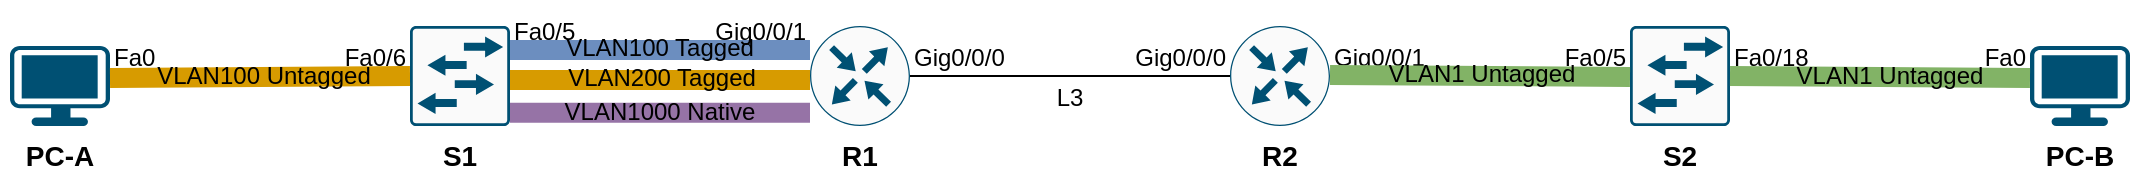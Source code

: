 <mxfile version="20.5.3" type="github"><diagram id="0BS6o0x8nNXEptJkGkHA" name="Страница 1"><mxGraphModel dx="1550" dy="867" grid="1" gridSize="10" guides="1" tooltips="1" connect="1" arrows="1" fold="1" page="1" pageScale="1" pageWidth="2336" pageHeight="1654" math="0" shadow="0"><root><mxCell id="0"/><mxCell id="1" parent="0"/><mxCell id="WrvDYsN-8y4DUQI6-4Yb-1" value="" style="sketch=0;points=[[0.5,0,0],[1,0.5,0],[0.5,1,0],[0,0.5,0],[0.145,0.145,0],[0.856,0.145,0],[0.855,0.856,0],[0.145,0.855,0]];verticalLabelPosition=bottom;html=1;verticalAlign=top;aspect=fixed;align=center;pointerEvents=1;shape=mxgraph.cisco19.rect;prIcon=router;fillColor=#FAFAFA;strokeColor=#005073;" parent="1" vertex="1"><mxGeometry x="590" y="390" width="50" height="50" as="geometry"/></mxCell><mxCell id="WrvDYsN-8y4DUQI6-4Yb-2" value="" style="sketch=0;points=[[0.5,0,0],[1,0.5,0],[0.5,1,0],[0,0.5,0],[0.145,0.145,0],[0.856,0.145,0],[0.855,0.856,0],[0.145,0.855,0]];verticalLabelPosition=bottom;html=1;verticalAlign=top;aspect=fixed;align=center;pointerEvents=1;shape=mxgraph.cisco19.rect;prIcon=router;fillColor=#FAFAFA;strokeColor=#005073;" parent="1" vertex="1"><mxGeometry x="800" y="390" width="50" height="50" as="geometry"/></mxCell><mxCell id="WrvDYsN-8y4DUQI6-4Yb-3" value="" style="sketch=0;points=[[0.015,0.015,0],[0.985,0.015,0],[0.985,0.985,0],[0.015,0.985,0],[0.25,0,0],[0.5,0,0],[0.75,0,0],[1,0.25,0],[1,0.5,0],[1,0.75,0],[0.75,1,0],[0.5,1,0],[0.25,1,0],[0,0.75,0],[0,0.5,0],[0,0.25,0]];verticalLabelPosition=bottom;html=1;verticalAlign=top;aspect=fixed;align=center;pointerEvents=1;shape=mxgraph.cisco19.rect;prIcon=l2_switch;fillColor=#FAFAFA;strokeColor=#005073;" parent="1" vertex="1"><mxGeometry x="390" y="390" width="50" height="50" as="geometry"/></mxCell><mxCell id="WrvDYsN-8y4DUQI6-4Yb-4" value="" style="sketch=0;points=[[0.015,0.015,0],[0.985,0.015,0],[0.985,0.985,0],[0.015,0.985,0],[0.25,0,0],[0.5,0,0],[0.75,0,0],[1,0.25,0],[1,0.5,0],[1,0.75,0],[0.75,1,0],[0.5,1,0],[0.25,1,0],[0,0.75,0],[0,0.5,0],[0,0.25,0]];verticalLabelPosition=bottom;html=1;verticalAlign=top;aspect=fixed;align=center;pointerEvents=1;shape=mxgraph.cisco19.rect;prIcon=l2_switch;fillColor=#FAFAFA;strokeColor=#005073;" parent="1" vertex="1"><mxGeometry x="1000" y="390" width="50" height="50" as="geometry"/></mxCell><mxCell id="WrvDYsN-8y4DUQI6-4Yb-5" value="" style="points=[[0.03,0.03,0],[0.5,0,0],[0.97,0.03,0],[1,0.4,0],[0.97,0.745,0],[0.5,1,0],[0.03,0.745,0],[0,0.4,0]];verticalLabelPosition=bottom;sketch=0;html=1;verticalAlign=top;aspect=fixed;align=center;pointerEvents=1;shape=mxgraph.cisco19.workstation;fillColor=#005073;strokeColor=none;" parent="1" vertex="1"><mxGeometry x="190" y="400" width="50" height="40" as="geometry"/></mxCell><mxCell id="WrvDYsN-8y4DUQI6-4Yb-6" value="" style="points=[[0.03,0.03,0],[0.5,0,0],[0.97,0.03,0],[1,0.4,0],[0.97,0.745,0],[0.5,1,0],[0.03,0.745,0],[0,0.4,0]];verticalLabelPosition=bottom;sketch=0;html=1;verticalAlign=top;aspect=fixed;align=center;pointerEvents=1;shape=mxgraph.cisco19.workstation;fillColor=#005073;strokeColor=none;" parent="1" vertex="1"><mxGeometry x="1200" y="400" width="50" height="40" as="geometry"/></mxCell><mxCell id="WrvDYsN-8y4DUQI6-4Yb-7" value="" style="endArrow=none;html=1;rounded=0;exitX=1;exitY=0.4;exitDx=0;exitDy=0;exitPerimeter=0;entryX=0;entryY=0.5;entryDx=0;entryDy=0;entryPerimeter=0;fillColor=#ffe6cc;strokeColor=#d79b00;strokeWidth=10;" parent="1" source="WrvDYsN-8y4DUQI6-4Yb-5" target="WrvDYsN-8y4DUQI6-4Yb-3" edge="1"><mxGeometry width="50" height="50" relative="1" as="geometry"><mxPoint x="760" y="670" as="sourcePoint"/><mxPoint x="810" y="620" as="targetPoint"/></mxGeometry></mxCell><mxCell id="WrvDYsN-8y4DUQI6-4Yb-8" value="" style="endArrow=none;html=1;rounded=0;entryX=0;entryY=0.5;entryDx=0;entryDy=0;entryPerimeter=0;exitX=1;exitY=0.5;exitDx=0;exitDy=0;exitPerimeter=0;" parent="1" source="WrvDYsN-8y4DUQI6-4Yb-1" target="WrvDYsN-8y4DUQI6-4Yb-2" edge="1"><mxGeometry width="50" height="50" relative="1" as="geometry"><mxPoint x="760" y="670" as="sourcePoint"/><mxPoint x="810" y="620" as="targetPoint"/></mxGeometry></mxCell><mxCell id="WrvDYsN-8y4DUQI6-4Yb-9" value="" style="endArrow=none;html=1;rounded=0;entryX=0;entryY=0.5;entryDx=0;entryDy=0;entryPerimeter=0;exitX=1;exitY=0.5;exitDx=0;exitDy=0;exitPerimeter=0;fillColor=#dae8fc;strokeColor=#6c8ebf;strokeWidth=10;" parent="1" edge="1"><mxGeometry width="50" height="50" relative="1" as="geometry"><mxPoint x="440" y="402" as="sourcePoint"/><mxPoint x="590" y="402" as="targetPoint"/></mxGeometry></mxCell><mxCell id="WrvDYsN-8y4DUQI6-4Yb-11" value="" style="endArrow=none;html=1;rounded=0;entryX=0;entryY=0.4;entryDx=0;entryDy=0;entryPerimeter=0;exitX=1;exitY=0.5;exitDx=0;exitDy=0;exitPerimeter=0;fillColor=#d5e8d4;strokeColor=#82b366;strokeWidth=10;" parent="1" source="WrvDYsN-8y4DUQI6-4Yb-4" target="WrvDYsN-8y4DUQI6-4Yb-6" edge="1"><mxGeometry width="50" height="50" relative="1" as="geometry"><mxPoint x="760" y="670" as="sourcePoint"/><mxPoint x="810" y="620" as="targetPoint"/></mxGeometry></mxCell><mxCell id="WrvDYsN-8y4DUQI6-4Yb-12" value="&lt;font style=&quot;font-size: 14px;&quot;&gt;&lt;b&gt;R1&lt;/b&gt;&lt;/font&gt;" style="text;html=1;strokeColor=none;fillColor=none;align=center;verticalAlign=middle;whiteSpace=wrap;rounded=0;" parent="1" vertex="1"><mxGeometry x="585" y="440" width="60" height="30" as="geometry"/></mxCell><mxCell id="WrvDYsN-8y4DUQI6-4Yb-13" value="&lt;font style=&quot;font-size: 14px;&quot;&gt;&lt;b&gt;R2&lt;/b&gt;&lt;/font&gt;" style="text;html=1;strokeColor=none;fillColor=none;align=center;verticalAlign=middle;whiteSpace=wrap;rounded=0;" parent="1" vertex="1"><mxGeometry x="795" y="440" width="60" height="30" as="geometry"/></mxCell><mxCell id="WrvDYsN-8y4DUQI6-4Yb-14" value="&lt;font style=&quot;font-size: 14px;&quot;&gt;&lt;b&gt;S2&lt;/b&gt;&lt;/font&gt;" style="text;html=1;strokeColor=none;fillColor=none;align=center;verticalAlign=middle;whiteSpace=wrap;rounded=0;" parent="1" vertex="1"><mxGeometry x="995" y="440" width="60" height="30" as="geometry"/></mxCell><mxCell id="WrvDYsN-8y4DUQI6-4Yb-15" value="&lt;font style=&quot;font-size: 14px;&quot;&gt;&lt;b&gt;S1&lt;/b&gt;&lt;/font&gt;" style="text;html=1;strokeColor=none;fillColor=none;align=center;verticalAlign=middle;whiteSpace=wrap;rounded=0;" parent="1" vertex="1"><mxGeometry x="385" y="440" width="60" height="30" as="geometry"/></mxCell><mxCell id="WrvDYsN-8y4DUQI6-4Yb-16" value="&lt;font style=&quot;font-size: 14px;&quot;&gt;&lt;b&gt;PC-A&lt;/b&gt;&lt;/font&gt;" style="text;html=1;strokeColor=none;fillColor=none;align=center;verticalAlign=middle;whiteSpace=wrap;rounded=0;" parent="1" vertex="1"><mxGeometry x="185" y="440" width="60" height="30" as="geometry"/></mxCell><mxCell id="WrvDYsN-8y4DUQI6-4Yb-17" value="&lt;font style=&quot;font-size: 14px;&quot;&gt;&lt;b&gt;PC-B&lt;/b&gt;&lt;/font&gt;" style="text;html=1;strokeColor=none;fillColor=none;align=center;verticalAlign=middle;whiteSpace=wrap;rounded=0;" parent="1" vertex="1"><mxGeometry x="1195" y="440" width="60" height="30" as="geometry"/></mxCell><mxCell id="WrvDYsN-8y4DUQI6-4Yb-18" value="&lt;font style=&quot;font-size: 12px;&quot;&gt;Fa0/18&lt;/font&gt;" style="text;html=1;strokeColor=none;fillColor=none;align=left;verticalAlign=middle;whiteSpace=wrap;rounded=0;fontSize=14;" parent="1" vertex="1"><mxGeometry x="1050" y="390" width="60" height="30" as="geometry"/></mxCell><mxCell id="WrvDYsN-8y4DUQI6-4Yb-19" value="&lt;font style=&quot;font-size: 12px;&quot;&gt;Fa0&lt;/font&gt;" style="text;html=1;strokeColor=none;fillColor=none;align=right;verticalAlign=middle;whiteSpace=wrap;rounded=0;fontSize=14;" parent="1" vertex="1"><mxGeometry x="1140" y="390" width="60" height="30" as="geometry"/></mxCell><mxCell id="WrvDYsN-8y4DUQI6-4Yb-20" value="&lt;font style=&quot;font-size: 12px;&quot;&gt;Fa0/5&lt;/font&gt;" style="text;html=1;strokeColor=none;fillColor=none;align=left;verticalAlign=middle;whiteSpace=wrap;rounded=0;fontSize=14;" parent="1" vertex="1"><mxGeometry x="440" y="377" width="60" height="30" as="geometry"/></mxCell><mxCell id="WrvDYsN-8y4DUQI6-4Yb-21" value="&lt;font style=&quot;font-size: 12px;&quot;&gt;Gig0/0/1&lt;/font&gt;" style="text;html=1;strokeColor=none;fillColor=none;align=right;verticalAlign=middle;whiteSpace=wrap;rounded=0;fontSize=14;" parent="1" vertex="1"><mxGeometry x="530" y="377" width="60" height="30" as="geometry"/></mxCell><mxCell id="WrvDYsN-8y4DUQI6-4Yb-23" value="&lt;font style=&quot;font-size: 12px;&quot;&gt;Gig0/0/1&lt;/font&gt;" style="text;html=1;strokeColor=none;fillColor=none;align=left;verticalAlign=middle;whiteSpace=wrap;rounded=0;fontSize=14;" parent="1" vertex="1"><mxGeometry x="850" y="390" width="60" height="30" as="geometry"/></mxCell><mxCell id="WrvDYsN-8y4DUQI6-4Yb-24" value="&lt;font style=&quot;font-size: 12px;&quot;&gt;Fa0/5&lt;/font&gt;" style="text;html=1;strokeColor=none;fillColor=none;align=right;verticalAlign=middle;whiteSpace=wrap;rounded=0;fontSize=14;" parent="1" vertex="1"><mxGeometry x="940" y="390" width="60" height="30" as="geometry"/></mxCell><mxCell id="WrvDYsN-8y4DUQI6-4Yb-26" value="&lt;font style=&quot;font-size: 12px;&quot;&gt;Fa0&lt;/font&gt;" style="text;html=1;strokeColor=none;fillColor=none;align=left;verticalAlign=middle;whiteSpace=wrap;rounded=0;fontSize=14;" parent="1" vertex="1"><mxGeometry x="240" y="390" width="60" height="30" as="geometry"/></mxCell><mxCell id="WrvDYsN-8y4DUQI6-4Yb-27" value="&lt;font style=&quot;font-size: 12px;&quot;&gt;Fa0/6&lt;/font&gt;" style="text;html=1;strokeColor=none;fillColor=none;align=right;verticalAlign=middle;whiteSpace=wrap;rounded=0;fontSize=14;" parent="1" vertex="1"><mxGeometry x="330" y="390" width="60" height="30" as="geometry"/></mxCell><mxCell id="WrvDYsN-8y4DUQI6-4Yb-28" value="&lt;font style=&quot;font-size: 12px;&quot;&gt;Gig0/0/0&lt;/font&gt;" style="text;html=1;strokeColor=none;fillColor=none;align=right;verticalAlign=middle;whiteSpace=wrap;rounded=0;fontSize=14;" parent="1" vertex="1"><mxGeometry x="740" y="390" width="60" height="30" as="geometry"/></mxCell><mxCell id="WrvDYsN-8y4DUQI6-4Yb-29" value="&lt;font style=&quot;font-size: 12px;&quot;&gt;Gig0/0/0&lt;/font&gt;" style="text;html=1;strokeColor=none;fillColor=none;align=left;verticalAlign=middle;whiteSpace=wrap;rounded=0;fontSize=14;" parent="1" vertex="1"><mxGeometry x="640" y="390" width="60" height="30" as="geometry"/></mxCell><mxCell id="51lV_3bT5A5Yiyp0huRj-4" value="" style="endArrow=none;html=1;rounded=0;entryX=0;entryY=0.4;entryDx=0;entryDy=0;entryPerimeter=0;exitX=1;exitY=0.5;exitDx=0;exitDy=0;exitPerimeter=0;fillColor=#d5e8d4;strokeColor=#82b366;strokeWidth=10;" edge="1" parent="1"><mxGeometry width="50" height="50" relative="1" as="geometry"><mxPoint x="850" y="414.5" as="sourcePoint"/><mxPoint x="1000" y="415.5" as="targetPoint"/></mxGeometry></mxCell><mxCell id="51lV_3bT5A5Yiyp0huRj-1" value="VLAN1 Untagged" style="text;html=1;strokeColor=none;fillColor=none;align=center;verticalAlign=middle;whiteSpace=wrap;rounded=0;" vertex="1" parent="1"><mxGeometry x="876" y="409" width="100" height="10" as="geometry"/></mxCell><mxCell id="51lV_3bT5A5Yiyp0huRj-5" value="VLAN1 Untagged" style="text;html=1;strokeColor=none;fillColor=none;align=center;verticalAlign=middle;whiteSpace=wrap;rounded=0;" vertex="1" parent="1"><mxGeometry x="1080" y="410" width="100" height="10" as="geometry"/></mxCell><mxCell id="51lV_3bT5A5Yiyp0huRj-7" value="VLAN100 Untagged" style="text;html=1;strokeColor=none;fillColor=none;align=center;verticalAlign=middle;whiteSpace=wrap;rounded=0;" vertex="1" parent="1"><mxGeometry x="262" y="410" width="110" height="10" as="geometry"/></mxCell><mxCell id="51lV_3bT5A5Yiyp0huRj-9" value="" style="endArrow=none;html=1;rounded=0;entryX=0;entryY=0.5;entryDx=0;entryDy=0;entryPerimeter=0;exitX=1;exitY=0.5;exitDx=0;exitDy=0;exitPerimeter=0;fillColor=#ffe6cc;strokeColor=#d79b00;strokeWidth=10;" edge="1" parent="1"><mxGeometry width="50" height="50" relative="1" as="geometry"><mxPoint x="440" y="417" as="sourcePoint"/><mxPoint x="590" y="417" as="targetPoint"/></mxGeometry></mxCell><mxCell id="51lV_3bT5A5Yiyp0huRj-11" value="" style="endArrow=none;html=1;rounded=0;entryX=0;entryY=0.5;entryDx=0;entryDy=0;entryPerimeter=0;exitX=1;exitY=0.5;exitDx=0;exitDy=0;exitPerimeter=0;fillColor=#e1d5e7;strokeColor=#9673a6;strokeWidth=10;" edge="1" parent="1"><mxGeometry width="50" height="50" relative="1" as="geometry"><mxPoint x="440" y="433.43" as="sourcePoint"/><mxPoint x="590" y="433.43" as="targetPoint"/></mxGeometry></mxCell><mxCell id="51lV_3bT5A5Yiyp0huRj-10" value="VLAN1000 Native" style="text;html=1;strokeColor=none;fillColor=none;align=center;verticalAlign=middle;whiteSpace=wrap;rounded=0;" vertex="1" parent="1"><mxGeometry x="460" y="428" width="110" height="10" as="geometry"/></mxCell><mxCell id="51lV_3bT5A5Yiyp0huRj-12" value="VLAN200 Tagged" style="text;html=1;strokeColor=none;fillColor=none;align=center;verticalAlign=middle;whiteSpace=wrap;rounded=0;" vertex="1" parent="1"><mxGeometry x="461" y="411" width="110" height="10" as="geometry"/></mxCell><mxCell id="51lV_3bT5A5Yiyp0huRj-13" value="VLAN100 Tagged" style="text;html=1;strokeColor=none;fillColor=none;align=center;verticalAlign=middle;whiteSpace=wrap;rounded=0;" vertex="1" parent="1"><mxGeometry x="460" y="396" width="110" height="10" as="geometry"/></mxCell><mxCell id="51lV_3bT5A5Yiyp0huRj-14" value="L3" style="text;html=1;strokeColor=none;fillColor=none;align=center;verticalAlign=middle;whiteSpace=wrap;rounded=0;labelBackgroundColor=none;" vertex="1" parent="1"><mxGeometry x="690" y="411" width="60" height="30" as="geometry"/></mxCell></root></mxGraphModel></diagram></mxfile>